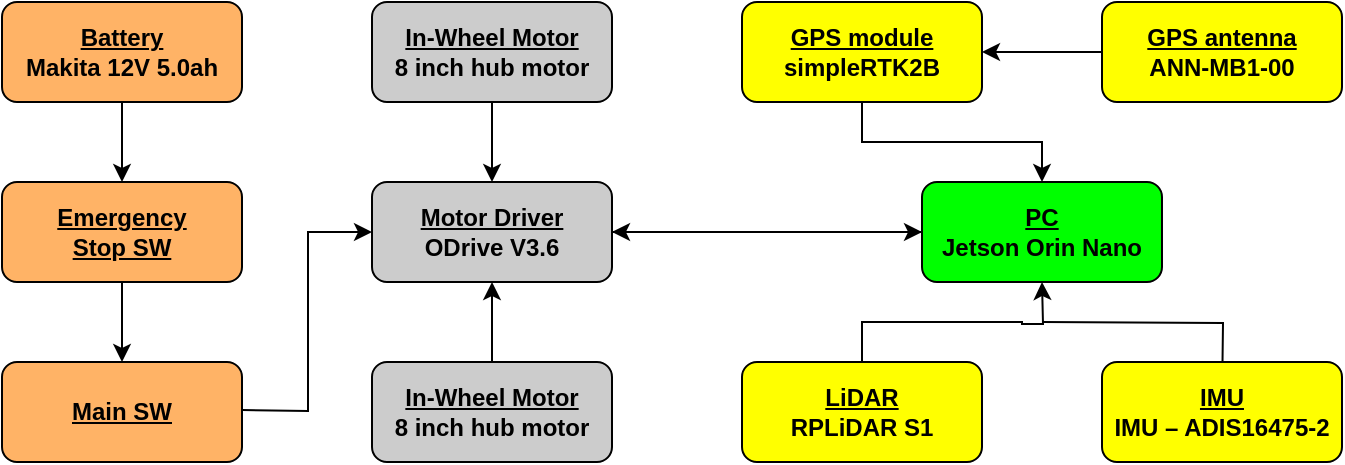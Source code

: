 <mxfile>
    <diagram name="Page-1" id="0783ab3e-0a74-02c8-0abd-f7b4e66b4bec">
        <mxGraphModel dx="990" dy="723" grid="1" gridSize="10" guides="1" tooltips="1" connect="1" arrows="1" fold="1" page="1" pageScale="1" pageWidth="850" pageHeight="1100" background="none" math="0" shadow="0">
            <root>
                <mxCell id="0"/>
                <mxCell id="1" parent="0"/>
                <mxCell id="54" style="edgeStyle=none;html=1;exitX=0.5;exitY=1;exitDx=0;exitDy=0;entryX=0.5;entryY=0;entryDx=0;entryDy=0;" edge="1" parent="1" source="51" target="53">
                    <mxGeometry relative="1" as="geometry"/>
                </mxCell>
                <mxCell id="51" value="&lt;u&gt;Battery&lt;/u&gt;&lt;br&gt;Makita 12V 5.0ah" style="rounded=1;whiteSpace=wrap;html=1;fontStyle=1;fillColor=#FFB366;" vertex="1" parent="1">
                    <mxGeometry x="50" y="120" width="120" height="50" as="geometry"/>
                </mxCell>
                <mxCell id="56" style="edgeStyle=none;html=1;exitX=0.5;exitY=1;exitDx=0;exitDy=0;entryX=0.5;entryY=0;entryDx=0;entryDy=0;" edge="1" parent="1" source="53" target="55">
                    <mxGeometry relative="1" as="geometry"/>
                </mxCell>
                <mxCell id="53" value="&lt;u&gt;Emergency &lt;br&gt;Stop SW&lt;/u&gt;" style="rounded=1;whiteSpace=wrap;html=1;fontStyle=1;fillColor=#FFB366;" vertex="1" parent="1">
                    <mxGeometry x="50" y="210" width="120" height="50" as="geometry"/>
                </mxCell>
                <mxCell id="55" value="&lt;u&gt;Main SW&lt;/u&gt;" style="rounded=1;whiteSpace=wrap;html=1;fontStyle=1;fillColor=#FFB366;" vertex="1" parent="1">
                    <mxGeometry x="50" y="300" width="120" height="50" as="geometry"/>
                </mxCell>
                <mxCell id="69" style="edgeStyle=none;html=1;exitX=0.5;exitY=1;exitDx=0;exitDy=0;" edge="1" parent="1" source="57" target="60">
                    <mxGeometry relative="1" as="geometry"/>
                </mxCell>
                <mxCell id="57" value="&lt;u&gt;In-Wheel Motor&lt;/u&gt;&lt;div&gt;8 inch hub motor&lt;/div&gt;" style="rounded=1;whiteSpace=wrap;html=1;fontStyle=1;fillColor=#CCCCCC;" vertex="1" parent="1">
                    <mxGeometry x="235" y="120" width="120" height="50" as="geometry"/>
                </mxCell>
                <mxCell id="75" style="html=1;exitX=1;exitY=0.5;exitDx=0;exitDy=0;entryX=0;entryY=0.5;entryDx=0;entryDy=0;" edge="1" parent="1" source="60" target="74">
                    <mxGeometry relative="1" as="geometry"/>
                </mxCell>
                <mxCell id="60" value="&lt;u&gt;Motor Driver&lt;/u&gt;&lt;div&gt;ODrive V3.6&lt;/div&gt;" style="rounded=1;whiteSpace=wrap;html=1;fontStyle=1;fillColor=#CCCCCC;" vertex="1" parent="1">
                    <mxGeometry x="235" y="210" width="120" height="50" as="geometry"/>
                </mxCell>
                <mxCell id="68" style="edgeStyle=none;html=1;exitX=0.5;exitY=0;exitDx=0;exitDy=0;entryX=0.5;entryY=1;entryDx=0;entryDy=0;" edge="1" parent="1" source="63" target="60">
                    <mxGeometry relative="1" as="geometry"/>
                </mxCell>
                <mxCell id="63" value="&lt;u&gt;In-Wheel Motor&lt;/u&gt;&lt;div&gt;8 inch hub motor&lt;/div&gt;" style="rounded=1;whiteSpace=wrap;html=1;fontStyle=1;fillColor=#CCCCCC;" vertex="1" parent="1">
                    <mxGeometry x="235" y="300" width="120" height="50" as="geometry"/>
                </mxCell>
                <mxCell id="66" style="edgeStyle=orthogonalEdgeStyle;rounded=0;orthogonalLoop=1;jettySize=auto;html=1;exitX=1;exitY=0.5;exitDx=0;exitDy=0;entryX=0;entryY=0.5;entryDx=0;entryDy=0;fontStyle=1" edge="1" parent="1" target="60">
                    <mxGeometry relative="1" as="geometry">
                        <mxPoint x="170" y="324" as="sourcePoint"/>
                        <mxPoint x="230" y="294" as="targetPoint"/>
                    </mxGeometry>
                </mxCell>
                <mxCell id="70" value="&lt;u&gt;GPS module&lt;/u&gt;&lt;br&gt;simpleRTK2B" style="rounded=1;whiteSpace=wrap;html=1;fontStyle=1;fillColor=#FFFF00;" vertex="1" parent="1">
                    <mxGeometry x="420" y="120" width="120" height="50" as="geometry"/>
                </mxCell>
                <mxCell id="78" style="edgeStyle=none;html=1;exitX=0;exitY=0.5;exitDx=0;exitDy=0;entryX=1;entryY=0.5;entryDx=0;entryDy=0;" edge="1" parent="1" source="71" target="70">
                    <mxGeometry relative="1" as="geometry"/>
                </mxCell>
                <mxCell id="71" value="&lt;u&gt;GPS antenna&lt;/u&gt;&lt;br&gt;ANN-MB1-00" style="rounded=1;whiteSpace=wrap;html=1;fontStyle=1;fillColor=#FFFF00;" vertex="1" parent="1">
                    <mxGeometry x="600" y="120" width="120" height="50" as="geometry"/>
                </mxCell>
                <mxCell id="72" value="&lt;u&gt;LiDAR&lt;/u&gt;&lt;br&gt;RPLiDAR S1" style="rounded=1;whiteSpace=wrap;html=1;fontStyle=1;fillColor=#FFFF00;" vertex="1" parent="1">
                    <mxGeometry x="420" y="300" width="120" height="50" as="geometry"/>
                </mxCell>
                <mxCell id="77" style="edgeStyle=none;html=1;exitX=0;exitY=0.5;exitDx=0;exitDy=0;entryX=1;entryY=0.5;entryDx=0;entryDy=0;" edge="1" parent="1" source="74" target="60">
                    <mxGeometry relative="1" as="geometry"/>
                </mxCell>
                <mxCell id="74" value="&lt;u&gt;PC&lt;/u&gt;&lt;br&gt;Jetson Orin Nano" style="rounded=1;whiteSpace=wrap;html=1;fontStyle=1;fillColor=#00FF00;" vertex="1" parent="1">
                    <mxGeometry x="510" y="210" width="120" height="50" as="geometry"/>
                </mxCell>
                <mxCell id="79" style="edgeStyle=orthogonalEdgeStyle;rounded=0;orthogonalLoop=1;jettySize=auto;html=1;exitX=0.5;exitY=0;exitDx=0;exitDy=0;entryX=0;entryY=0.5;entryDx=0;entryDy=0;fontStyle=1" edge="1" parent="1" source="72">
                    <mxGeometry relative="1" as="geometry">
                        <mxPoint x="510" y="290" as="sourcePoint"/>
                        <mxPoint x="570" y="260" as="targetPoint"/>
                    </mxGeometry>
                </mxCell>
                <mxCell id="82" style="edgeStyle=orthogonalEdgeStyle;rounded=0;orthogonalLoop=1;jettySize=auto;html=1;fontStyle=1" edge="1" parent="1">
                    <mxGeometry relative="1" as="geometry">
                        <mxPoint x="570" y="280" as="sourcePoint"/>
                        <mxPoint x="660" y="320" as="targetPoint"/>
                    </mxGeometry>
                </mxCell>
                <mxCell id="73" value="&lt;u&gt;IMU&lt;/u&gt;&lt;br&gt;IMU – ADIS16475-2" style="rounded=1;whiteSpace=wrap;html=1;fontStyle=1;fillColor=#FFFF00;" vertex="1" parent="1">
                    <mxGeometry x="600" y="300" width="120" height="50" as="geometry"/>
                </mxCell>
                <mxCell id="84" style="edgeStyle=orthogonalEdgeStyle;rounded=0;orthogonalLoop=1;jettySize=auto;html=1;fontStyle=1;entryX=0.5;entryY=0;entryDx=0;entryDy=0;exitX=0.5;exitY=1;exitDx=0;exitDy=0;" edge="1" parent="1" source="70" target="74">
                    <mxGeometry relative="1" as="geometry">
                        <mxPoint x="480" y="180" as="sourcePoint"/>
                        <mxPoint x="570" y="220" as="targetPoint"/>
                    </mxGeometry>
                </mxCell>
            </root>
        </mxGraphModel>
    </diagram>
</mxfile>
